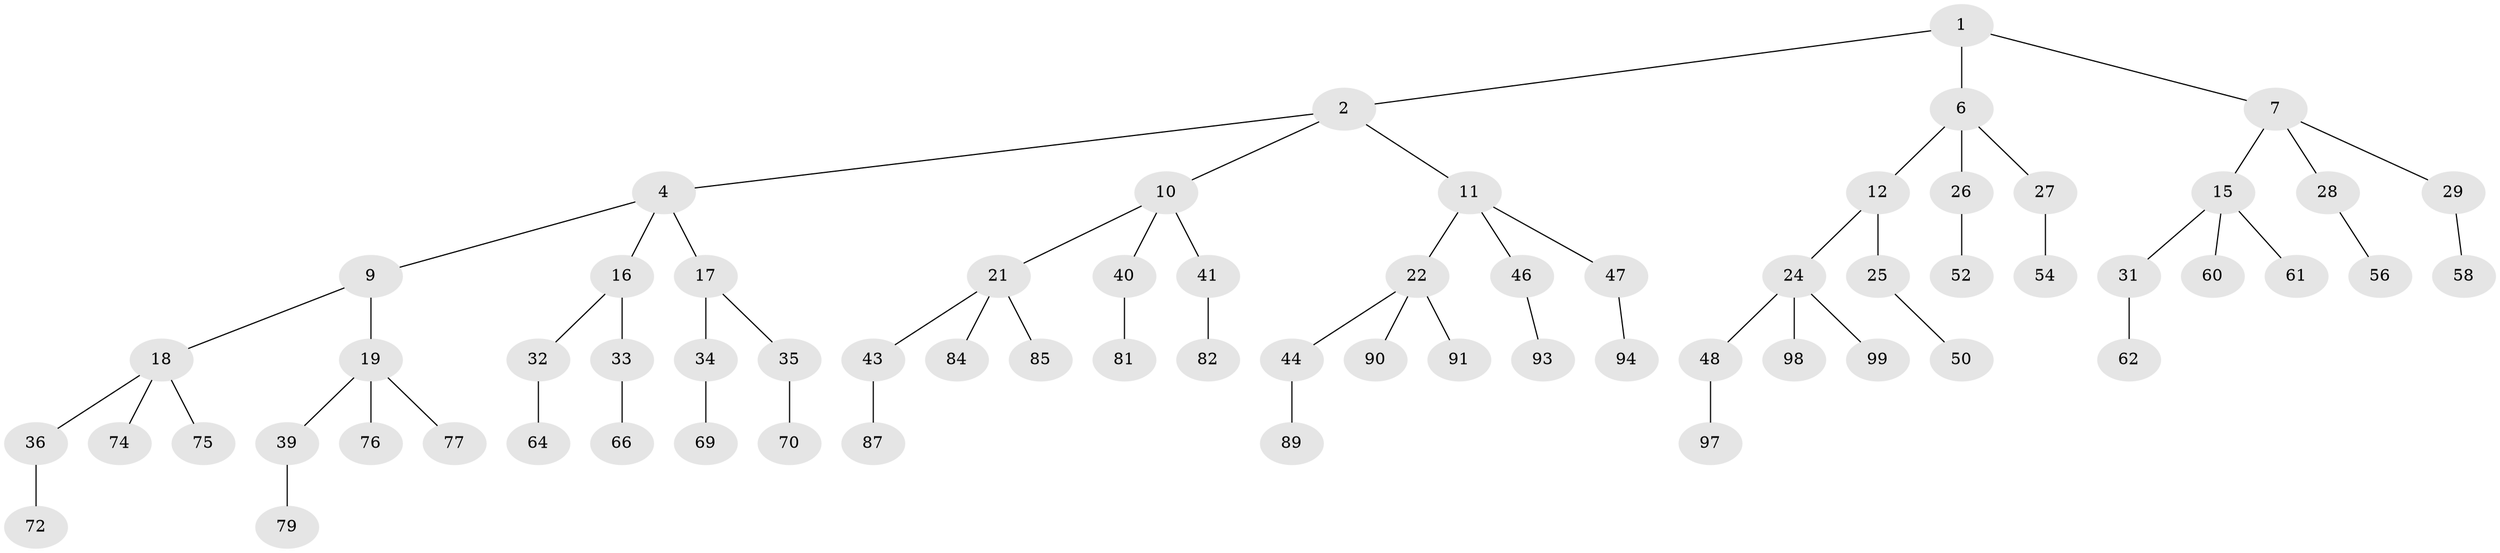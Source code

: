 // original degree distribution, {2: 0.02, 3: 0.48, 1: 0.5}
// Generated by graph-tools (version 1.1) at 2025/11/02/21/25 10:11:10]
// undirected, 67 vertices, 66 edges
graph export_dot {
graph [start="1"]
  node [color=gray90,style=filled];
  1 [super="+3"];
  2 [latent=1,super="+5"];
  4 [latent=0.5,super="+8"];
  6 [latent=0.5,super="+13"];
  7 [latent=0.5,super="+14"];
  9 [latent=0.333333];
  10 [latent=0.333333,super="+20"];
  11 [latent=0.333333,super="+23"];
  12 [latent=0.333333];
  15 [latent=0.333333,super="+30"];
  16 [latent=0.25];
  17 [latent=0.25];
  18 [latent=0.25,super="+37"];
  19 [latent=0.25,super="+38"];
  21 [latent=0.25,super="+42"];
  22 [latent=0.25,super="+45"];
  24 [latent=0.25,super="+49"];
  25 [latent=0.25,super="+51"];
  26 [latent=0.25,super="+53"];
  27 [latent=0.25,super="+55"];
  28 [latent=0.25,super="+57"];
  29 [latent=0.25,super="+59"];
  31 [latent=0.25,super="+63"];
  32 [latent=0.2,super="+65"];
  33 [latent=0.2,super="+67"];
  34 [latent=0.2,super="+68"];
  35 [latent=0.2,super="+71"];
  36 [latent=0.2,super="+73"];
  39 [latent=0.2,super="+78"];
  40 [latent=0.2,super="+80"];
  41 [latent=0.2,super="+83"];
  43 [latent=0.2,super="+86"];
  44 [latent=0.2,super="+88"];
  46 [latent=0.2,super="+92"];
  47 [latent=0.2,super="+95"];
  48 [latent=0.2,super="+96"];
  50 [latent=0.2,super="+100"];
  52 [latent=0.2];
  54 [latent=0.2];
  56 [latent=0.2];
  58 [latent=0.2];
  60 [latent=0.2];
  61 [latent=0.2];
  62 [latent=0.2];
  64 [latent=0.166667];
  66 [latent=0.166667];
  69 [latent=0.166667];
  70 [latent=0.166667];
  72 [latent=0.166667];
  74 [latent=0.166667];
  75 [latent=0.166667];
  76 [latent=0.166667];
  77 [latent=0.166667];
  79 [latent=0.166667];
  81 [latent=0.166667];
  82 [latent=0.166667];
  84 [latent=0.166667];
  85 [latent=0.166667];
  87 [latent=0.166667];
  89 [latent=0.166667];
  90 [latent=0.166667];
  91 [latent=0.166667];
  93 [latent=0.166667];
  94 [latent=0.166667];
  97 [latent=0.166667];
  98 [latent=0.166667];
  99 [latent=0.166667];
  1 -- 2;
  1 -- 6;
  1 -- 7;
  2 -- 4;
  2 -- 11;
  2 -- 10;
  4 -- 9;
  4 -- 16;
  4 -- 17;
  6 -- 12;
  6 -- 26;
  6 -- 27;
  7 -- 15;
  7 -- 28;
  7 -- 29;
  9 -- 18;
  9 -- 19;
  10 -- 21;
  10 -- 40;
  10 -- 41;
  11 -- 22;
  11 -- 46;
  11 -- 47;
  12 -- 24;
  12 -- 25;
  15 -- 31;
  15 -- 60;
  15 -- 61;
  16 -- 32;
  16 -- 33;
  17 -- 34;
  17 -- 35;
  18 -- 36;
  18 -- 75;
  18 -- 74;
  19 -- 39;
  19 -- 76;
  19 -- 77;
  21 -- 43;
  21 -- 85;
  21 -- 84;
  22 -- 44;
  22 -- 90;
  22 -- 91;
  24 -- 48;
  24 -- 98;
  24 -- 99;
  25 -- 50;
  26 -- 52;
  27 -- 54;
  28 -- 56;
  29 -- 58;
  31 -- 62;
  32 -- 64;
  33 -- 66;
  34 -- 69;
  35 -- 70;
  36 -- 72;
  39 -- 79;
  40 -- 81;
  41 -- 82;
  43 -- 87;
  44 -- 89;
  46 -- 93;
  47 -- 94;
  48 -- 97;
}
